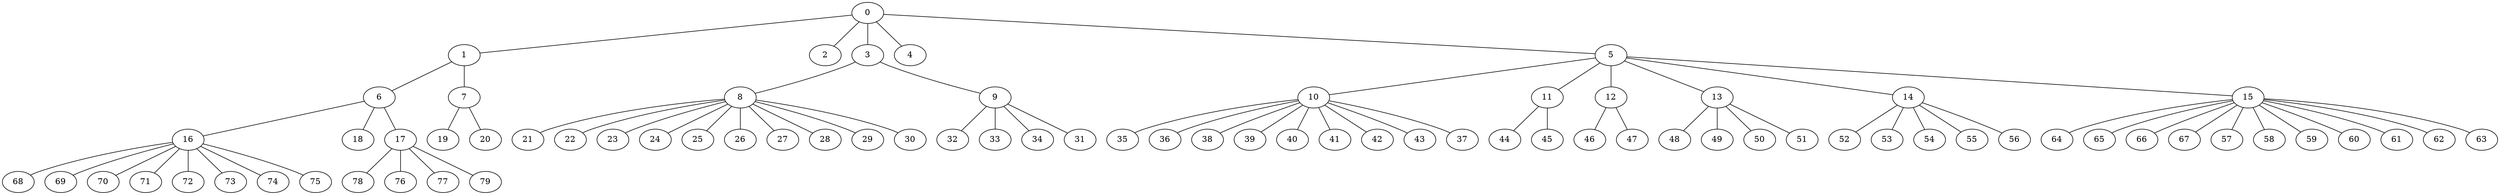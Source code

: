 
graph graphname {
    0 -- 1
0 -- 2
0 -- 3
0 -- 4
0 -- 5
1 -- 6
1 -- 7
3 -- 8
3 -- 9
5 -- 10
5 -- 11
5 -- 12
5 -- 13
5 -- 14
5 -- 15
6 -- 16
6 -- 18
6 -- 17
7 -- 19
7 -- 20
8 -- 21
8 -- 22
8 -- 23
8 -- 24
8 -- 25
8 -- 26
8 -- 27
8 -- 28
8 -- 29
8 -- 30
9 -- 32
9 -- 33
9 -- 34
9 -- 31
10 -- 35
10 -- 36
10 -- 38
10 -- 39
10 -- 40
10 -- 41
10 -- 42
10 -- 43
10 -- 37
11 -- 44
11 -- 45
12 -- 46
12 -- 47
13 -- 48
13 -- 49
13 -- 50
13 -- 51
14 -- 52
14 -- 53
14 -- 54
14 -- 55
14 -- 56
15 -- 64
15 -- 65
15 -- 66
15 -- 67
15 -- 57
15 -- 58
15 -- 59
15 -- 60
15 -- 61
15 -- 62
15 -- 63
16 -- 68
16 -- 69
16 -- 70
16 -- 71
16 -- 72
16 -- 73
16 -- 74
16 -- 75
17 -- 78
17 -- 76
17 -- 77
17 -- 79

}
